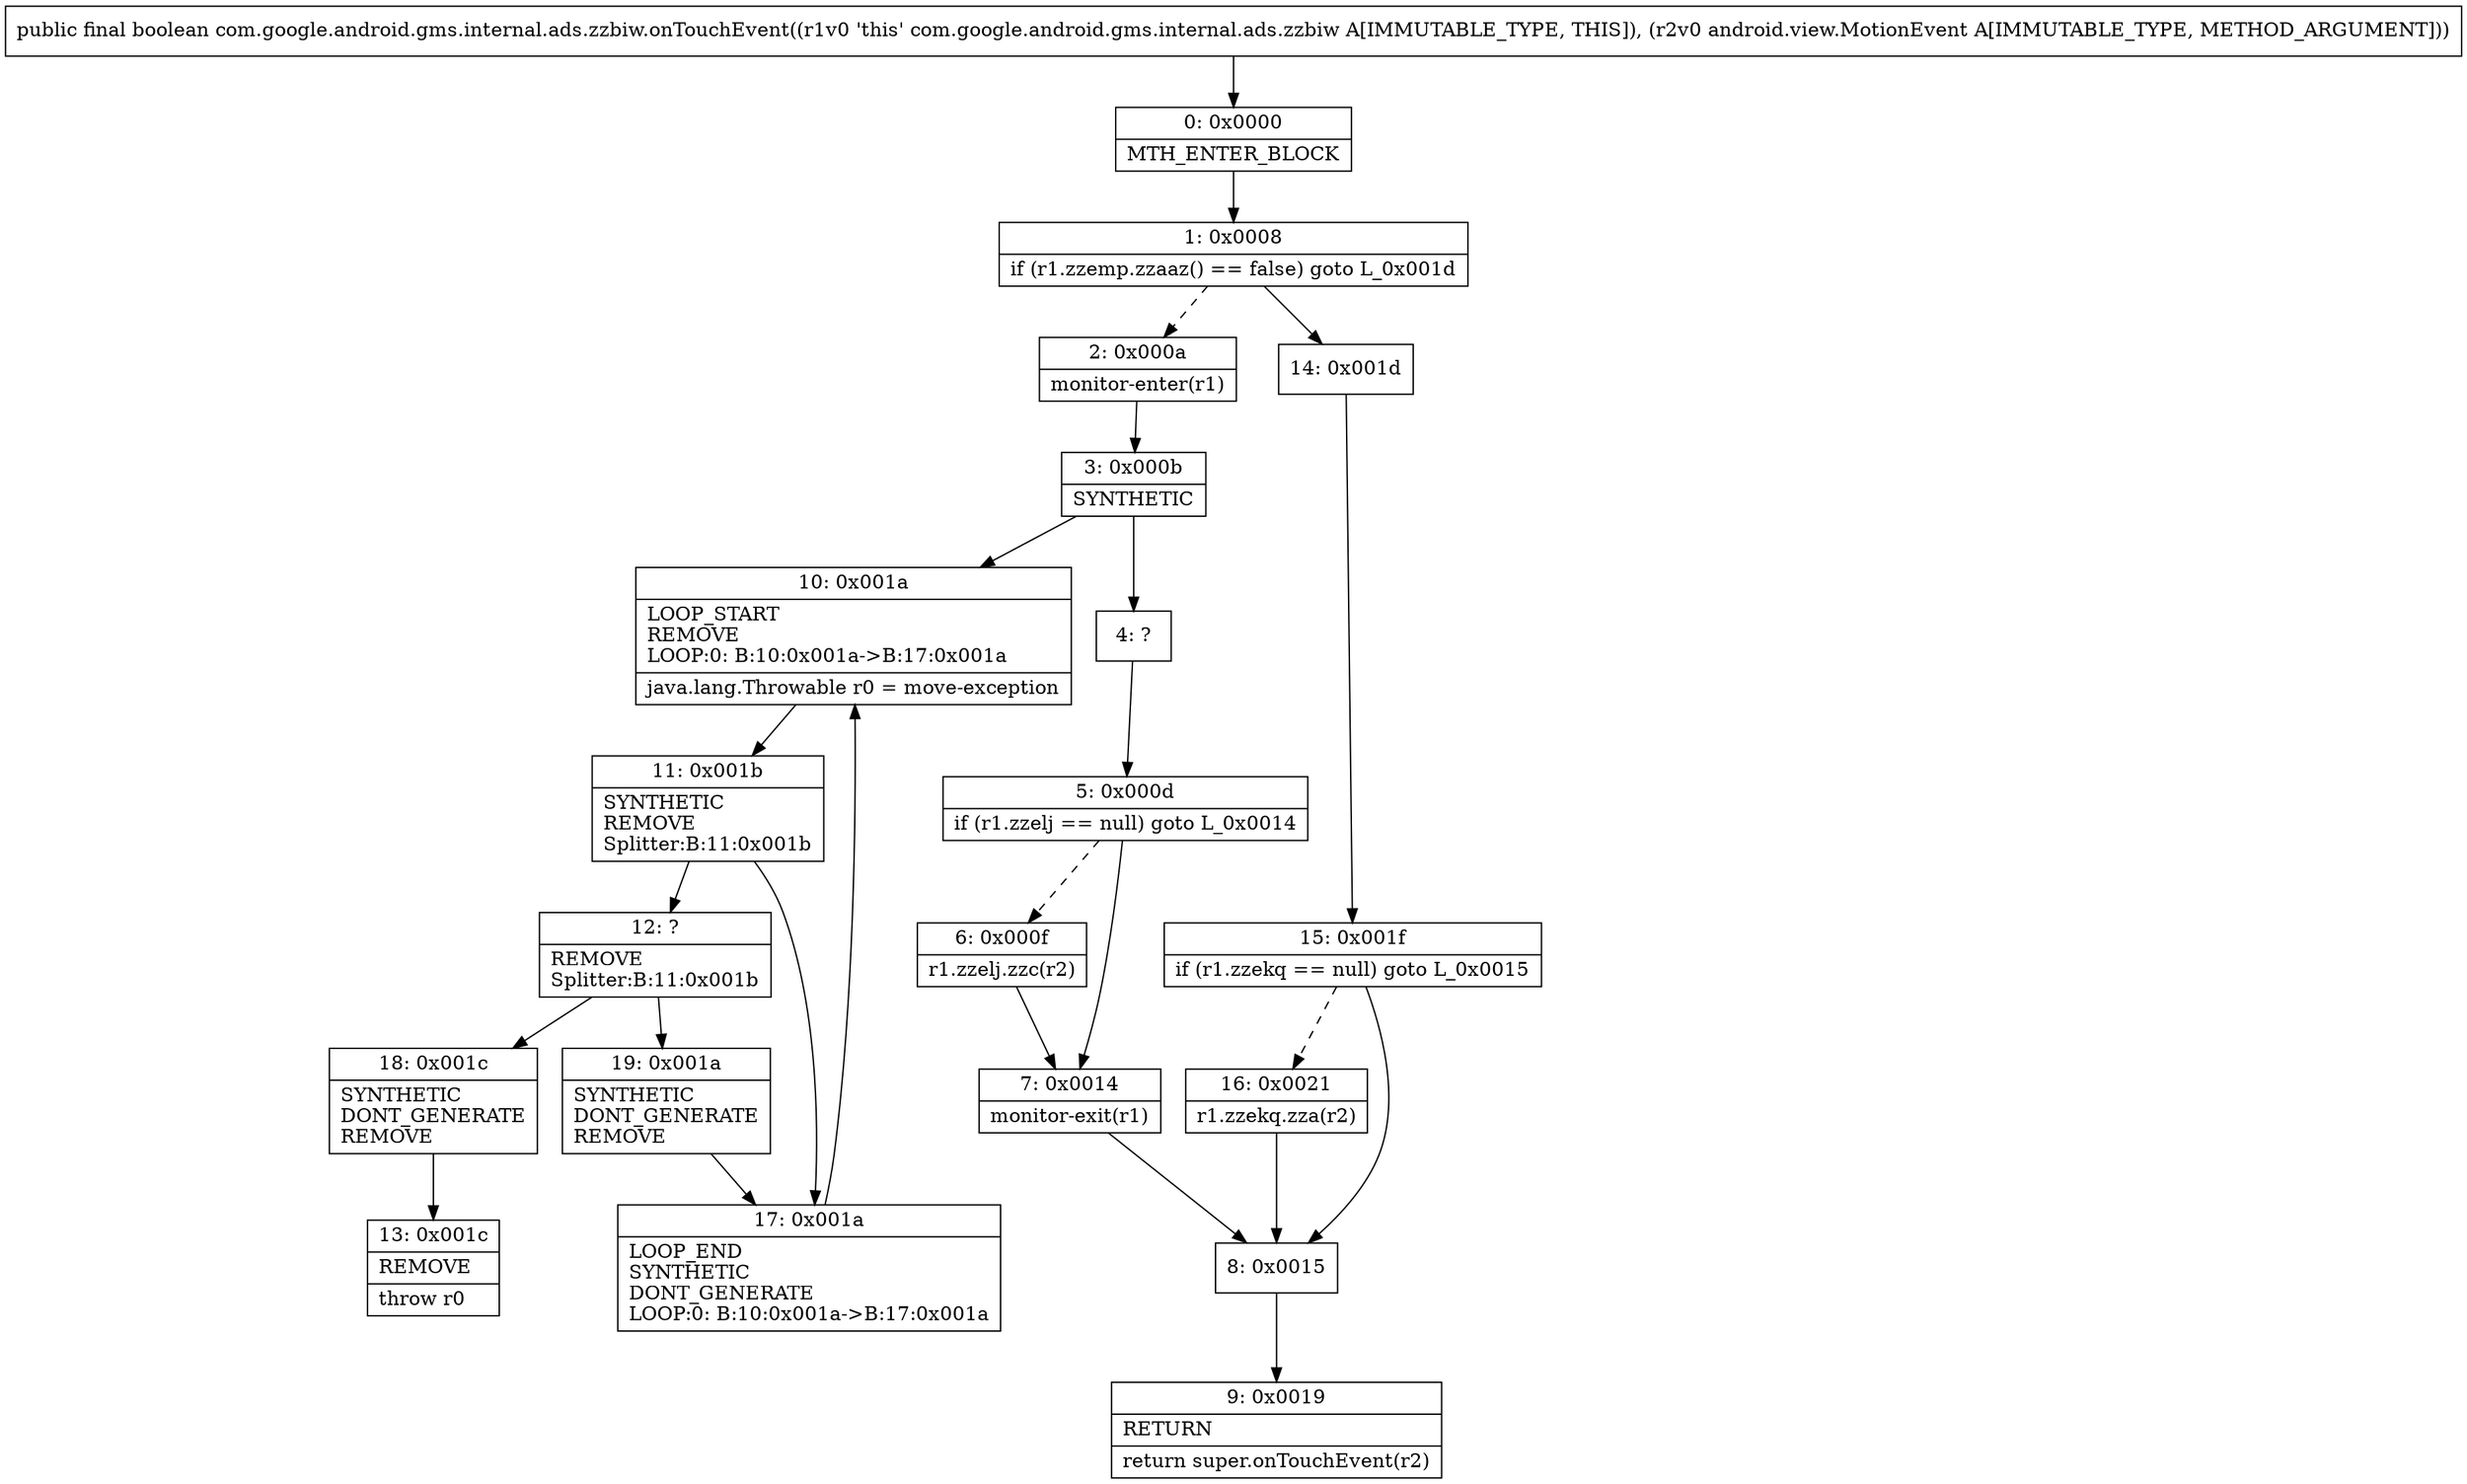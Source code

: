 digraph "CFG forcom.google.android.gms.internal.ads.zzbiw.onTouchEvent(Landroid\/view\/MotionEvent;)Z" {
Node_0 [shape=record,label="{0\:\ 0x0000|MTH_ENTER_BLOCK\l}"];
Node_1 [shape=record,label="{1\:\ 0x0008|if (r1.zzemp.zzaaz() == false) goto L_0x001d\l}"];
Node_2 [shape=record,label="{2\:\ 0x000a|monitor\-enter(r1)\l}"];
Node_3 [shape=record,label="{3\:\ 0x000b|SYNTHETIC\l}"];
Node_4 [shape=record,label="{4\:\ ?}"];
Node_5 [shape=record,label="{5\:\ 0x000d|if (r1.zzelj == null) goto L_0x0014\l}"];
Node_6 [shape=record,label="{6\:\ 0x000f|r1.zzelj.zzc(r2)\l}"];
Node_7 [shape=record,label="{7\:\ 0x0014|monitor\-exit(r1)\l}"];
Node_8 [shape=record,label="{8\:\ 0x0015}"];
Node_9 [shape=record,label="{9\:\ 0x0019|RETURN\l|return super.onTouchEvent(r2)\l}"];
Node_10 [shape=record,label="{10\:\ 0x001a|LOOP_START\lREMOVE\lLOOP:0: B:10:0x001a\-\>B:17:0x001a\l|java.lang.Throwable r0 = move\-exception\l}"];
Node_11 [shape=record,label="{11\:\ 0x001b|SYNTHETIC\lREMOVE\lSplitter:B:11:0x001b\l}"];
Node_12 [shape=record,label="{12\:\ ?|REMOVE\lSplitter:B:11:0x001b\l}"];
Node_13 [shape=record,label="{13\:\ 0x001c|REMOVE\l|throw r0\l}"];
Node_14 [shape=record,label="{14\:\ 0x001d}"];
Node_15 [shape=record,label="{15\:\ 0x001f|if (r1.zzekq == null) goto L_0x0015\l}"];
Node_16 [shape=record,label="{16\:\ 0x0021|r1.zzekq.zza(r2)\l}"];
Node_17 [shape=record,label="{17\:\ 0x001a|LOOP_END\lSYNTHETIC\lDONT_GENERATE\lLOOP:0: B:10:0x001a\-\>B:17:0x001a\l}"];
Node_18 [shape=record,label="{18\:\ 0x001c|SYNTHETIC\lDONT_GENERATE\lREMOVE\l}"];
Node_19 [shape=record,label="{19\:\ 0x001a|SYNTHETIC\lDONT_GENERATE\lREMOVE\l}"];
MethodNode[shape=record,label="{public final boolean com.google.android.gms.internal.ads.zzbiw.onTouchEvent((r1v0 'this' com.google.android.gms.internal.ads.zzbiw A[IMMUTABLE_TYPE, THIS]), (r2v0 android.view.MotionEvent A[IMMUTABLE_TYPE, METHOD_ARGUMENT])) }"];
MethodNode -> Node_0;
Node_0 -> Node_1;
Node_1 -> Node_2[style=dashed];
Node_1 -> Node_14;
Node_2 -> Node_3;
Node_3 -> Node_4;
Node_3 -> Node_10;
Node_4 -> Node_5;
Node_5 -> Node_6[style=dashed];
Node_5 -> Node_7;
Node_6 -> Node_7;
Node_7 -> Node_8;
Node_8 -> Node_9;
Node_10 -> Node_11;
Node_11 -> Node_12;
Node_11 -> Node_17;
Node_12 -> Node_18;
Node_12 -> Node_19;
Node_14 -> Node_15;
Node_15 -> Node_8;
Node_15 -> Node_16[style=dashed];
Node_16 -> Node_8;
Node_17 -> Node_10;
Node_18 -> Node_13;
Node_19 -> Node_17;
}

